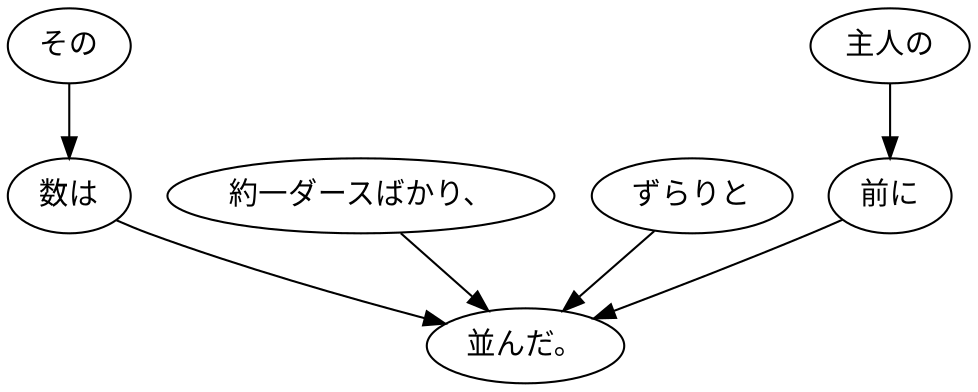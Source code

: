 digraph graph5124 {
	node0 [label="その"];
	node1 [label="数は"];
	node2 [label="約一ダースばかり、"];
	node3 [label="ずらりと"];
	node4 [label="主人の"];
	node5 [label="前に"];
	node6 [label="並んだ。"];
	node0 -> node1;
	node1 -> node6;
	node2 -> node6;
	node3 -> node6;
	node4 -> node5;
	node5 -> node6;
}
